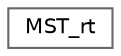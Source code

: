 digraph "Graphical Class Hierarchy"
{
 // LATEX_PDF_SIZE
  bgcolor="transparent";
  edge [fontname=Helvetica,fontsize=10,labelfontname=Helvetica,labelfontsize=10];
  node [fontname=Helvetica,fontsize=10,shape=box,height=0.2,width=0.4];
  rankdir="LR";
  Node0 [id="Node000000",label="MST_rt",height=0.2,width=0.4,color="grey40", fillcolor="white", style="filled",URL="$structMST__rt.html",tooltip=" "];
}
